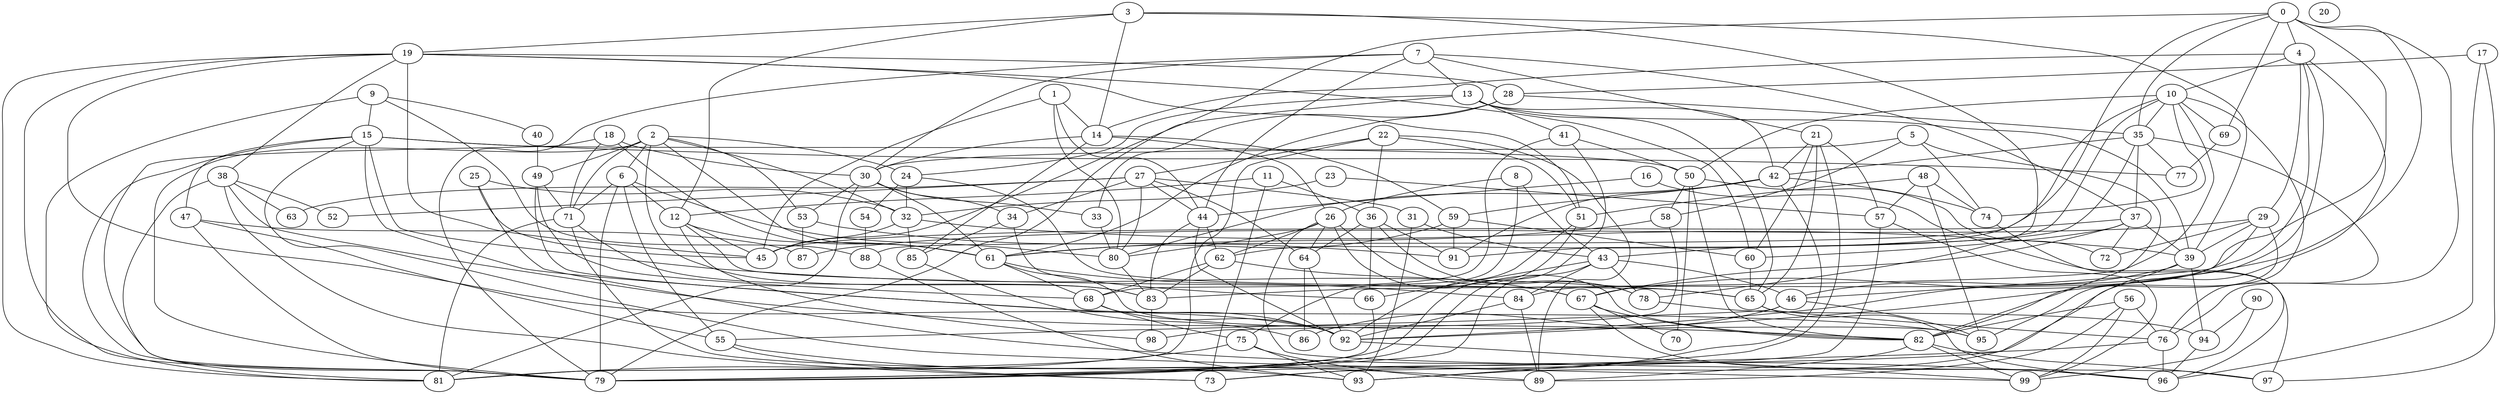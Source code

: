 strict graph "gnp_random_graph(100,0.06)" {
0;
1;
2;
3;
4;
5;
6;
7;
8;
9;
10;
11;
12;
13;
14;
15;
16;
17;
18;
19;
20;
21;
22;
23;
24;
25;
26;
27;
28;
29;
30;
31;
32;
33;
34;
35;
36;
37;
38;
39;
40;
41;
42;
43;
44;
45;
46;
47;
48;
49;
50;
51;
52;
53;
54;
55;
56;
57;
58;
59;
60;
61;
62;
63;
64;
65;
66;
67;
68;
69;
70;
71;
72;
73;
74;
75;
76;
77;
78;
79;
80;
81;
82;
83;
84;
85;
86;
87;
88;
89;
90;
91;
92;
93;
94;
95;
96;
97;
98;
99;
0 -- 67  [is_available=True, prob="0.886565337018"];
0 -- 4  [is_available=True, prob="0.847316147172"];
0 -- 69  [is_available=True, prob="0.64292751242"];
0 -- 76  [is_available=True, prob="0.569632688802"];
0 -- 45  [is_available=True, prob="0.689371782625"];
0 -- 35  [is_available=True, prob="1.0"];
0 -- 84  [is_available=True, prob="0.704945969504"];
0 -- 62  [is_available=True, prob="1.0"];
1 -- 80  [is_available=True, prob="0.724361801833"];
1 -- 44  [is_available=True, prob="0.597943084309"];
1 -- 45  [is_available=True, prob="0.244057298064"];
1 -- 14  [is_available=True, prob="0.452737420395"];
2 -- 32  [is_available=True, prob="0.167663215856"];
2 -- 6  [is_available=True, prob="0.2539412639"];
2 -- 71  [is_available=True, prob="0.626655144188"];
2 -- 79  [is_available=True, prob="0.183447736706"];
2 -- 49  [is_available=True, prob="0.00620744054667"];
2 -- 83  [is_available=True, prob="0.770005546494"];
2 -- 53  [is_available=True, prob="1.0"];
2 -- 24  [is_available=True, prob="0.015975371046"];
2 -- 61  [is_available=True, prob="0.265613539767"];
3 -- 19  [is_available=True, prob="0.153444590529"];
3 -- 12  [is_available=True, prob="0.802560091239"];
3 -- 78  [is_available=True, prob="0.806659006609"];
3 -- 14  [is_available=True, prob="0.165394857076"];
3 -- 39  [is_available=True, prob="0.412472797174"];
4 -- 10  [is_available=True, prob="1.0"];
4 -- 46  [is_available=True, prob="1.0"];
4 -- 81  [is_available=True, prob="0.341613875914"];
4 -- 14  [is_available=True, prob="0.485214427915"];
4 -- 92  [is_available=True, prob="1.0"];
4 -- 29  [is_available=True, prob="1.0"];
5 -- 58  [is_available=True, prob="1.0"];
5 -- 82  [is_available=True, prob="1.0"];
5 -- 74  [is_available=True, prob="0.693711782945"];
5 -- 30  [is_available=True, prob="0.793724260457"];
6 -- 71  [is_available=True, prob="1.0"];
6 -- 12  [is_available=True, prob="0.237365029865"];
6 -- 79  [is_available=True, prob="0.291954552371"];
6 -- 80  [is_available=True, prob="1.0"];
6 -- 55  [is_available=True, prob="0.174732877805"];
7 -- 37  [is_available=True, prob="1.0"];
7 -- 44  [is_available=True, prob="0.10622361892"];
7 -- 13  [is_available=True, prob="0.380975717033"];
7 -- 79  [is_available=True, prob="0.349675894508"];
7 -- 21  [is_available=True, prob="0.696155961213"];
7 -- 30  [is_available=True, prob="1.0"];
8 -- 75  [is_available=True, prob="0.134366781475"];
8 -- 26  [is_available=True, prob="0.308208379591"];
8 -- 43  [is_available=True, prob="0.619587960544"];
9 -- 40  [is_available=True, prob="1.0"];
9 -- 81  [is_available=True, prob="1.0"];
9 -- 88  [is_available=True, prob="0.196170694997"];
9 -- 15  [is_available=True, prob="0.717604448724"];
10 -- 35  [is_available=True, prob="0.108623335417"];
10 -- 69  [is_available=True, prob="1.0"];
10 -- 74  [is_available=True, prob="0.833134756766"];
10 -- 50  [is_available=True, prob="0.538524309244"];
10 -- 83  [is_available=True, prob="0.987123553995"];
10 -- 88  [is_available=True, prob="0.974837404627"];
10 -- 91  [is_available=True, prob="0.698028242785"];
10 -- 95  [is_available=True, prob="0.39368008494"];
11 -- 36  [is_available=True, prob="0.236888671204"];
11 -- 12  [is_available=True, prob="0.254997550025"];
11 -- 73  [is_available=True, prob="0.685916641336"];
12 -- 65  [is_available=True, prob="0.604357029062"];
12 -- 98  [is_available=True, prob="0.072616765216"];
12 -- 45  [is_available=True, prob="1.0"];
12 -- 61  [is_available=True, prob="0.876255493068"];
13 -- 65  [is_available=True, prob="0.737933217198"];
13 -- 39  [is_available=True, prob="0.366048807522"];
13 -- 41  [is_available=True, prob="1.0"];
13 -- 42  [is_available=True, prob="0.846746443535"];
13 -- 79  [is_available=True, prob="0.0341648390977"];
13 -- 24  [is_available=True, prob="1.0"];
14 -- 85  [is_available=True, prob="1.0"];
14 -- 26  [is_available=True, prob="1.0"];
14 -- 59  [is_available=True, prob="1.0"];
14 -- 30  [is_available=True, prob="0.291152318542"];
15 -- 65  [is_available=True, prob="1.0"];
15 -- 99  [is_available=True, prob="1.0"];
15 -- 77  [is_available=True, prob="0.115680004658"];
15 -- 79  [is_available=True, prob="0.375222613856"];
15 -- 50  [is_available=True, prob="0.362471192573"];
15 -- 47  [is_available=True, prob="0.784103513419"];
15 -- 95  [is_available=True, prob="0.0176628296857"];
16 -- 97  [is_available=True, prob="0.673313928974"];
16 -- 44  [is_available=True, prob="0.367164288903"];
17 -- 96  [is_available=True, prob="0.306471015337"];
17 -- 97  [is_available=True, prob="0.591515620539"];
17 -- 28  [is_available=True, prob="0.735041875209"];
18 -- 79  [is_available=True, prob="0.358309176459"];
18 -- 61  [is_available=True, prob="0.522377492855"];
18 -- 30  [is_available=True, prob="0.930617030463"];
18 -- 71  [is_available=True, prob="0.234672580903"];
19 -- 38  [is_available=True, prob="0.414189696241"];
19 -- 60  [is_available=True, prob="0.868433400781"];
19 -- 45  [is_available=True, prob="0.401350260317"];
19 -- 79  [is_available=True, prob="0.854381806083"];
19 -- 92  [is_available=True, prob="0.641577869983"];
19 -- 81  [is_available=True, prob="0.533642590416"];
19 -- 51  [is_available=True, prob="1.0"];
19 -- 28  [is_available=True, prob="0.728421005178"];
21 -- 65  [is_available=True, prob="0.68131352905"];
21 -- 42  [is_available=True, prob="1.0"];
21 -- 57  [is_available=True, prob="0.457652446955"];
21 -- 60  [is_available=True, prob="1.0"];
21 -- 93  [is_available=True, prob="0.013963001865"];
22 -- 51  [is_available=True, prob="0.788606542313"];
22 -- 27  [is_available=True, prob="0.42413921291"];
22 -- 36  [is_available=True, prob="1.0"];
22 -- 89  [is_available=True, prob="1.0"];
22 -- 81  [is_available=True, prob="1.0"];
23 -- 32  [is_available=True, prob="0.466898685165"];
23 -- 57  [is_available=True, prob="0.548181565493"];
24 -- 32  [is_available=True, prob="0.701503512994"];
24 -- 67  [is_available=True, prob="0.812283888554"];
24 -- 54  [is_available=True, prob="0.681757621648"];
25 -- 32  [is_available=True, prob="0.329905774993"];
25 -- 96  [is_available=True, prob="1.0"];
25 -- 45  [is_available=True, prob="0.396143954235"];
26 -- 64  [is_available=True, prob="0.697140355415"];
26 -- 97  [is_available=True, prob="0.5280188309"];
26 -- 78  [is_available=True, prob="0.276860878362"];
26 -- 80  [is_available=True, prob="0.671576935183"];
26 -- 82  [is_available=True, prob="0.370212169091"];
26 -- 62  [is_available=True, prob="1.0"];
27 -- 64  [is_available=True, prob="0.0318263514208"];
27 -- 34  [is_available=True, prob="0.719103648758"];
27 -- 44  [is_available=True, prob="1.0"];
27 -- 80  [is_available=True, prob="0.630893477772"];
27 -- 52  [is_available=True, prob="1.0"];
27 -- 31  [is_available=True, prob="0.397609739986"];
27 -- 63  [is_available=True, prob="0.815590196918"];
28 -- 61  [is_available=True, prob="0.863645260564"];
28 -- 35  [is_available=True, prob="1.0"];
28 -- 33  [is_available=True, prob="1.0"];
29 -- 39  [is_available=True, prob="0.0470015832167"];
29 -- 72  [is_available=True, prob="1.0"];
29 -- 82  [is_available=True, prob="0.730559592936"];
29 -- 87  [is_available=True, prob="1.0"];
29 -- 92  [is_available=True, prob="0.181005246033"];
30 -- 33  [is_available=True, prob="0.0494354732129"];
30 -- 34  [is_available=True, prob="0.211605878168"];
30 -- 81  [is_available=True, prob="0.0900349782354"];
30 -- 53  [is_available=True, prob="0.357853056648"];
30 -- 61  [is_available=True, prob="0.301947118447"];
31 -- 43  [is_available=True, prob="0.988917865656"];
31 -- 93  [is_available=True, prob="0.178532956331"];
32 -- 39  [is_available=True, prob="0.928125318501"];
32 -- 45  [is_available=True, prob="0.934931065874"];
32 -- 85  [is_available=True, prob="1.0"];
33 -- 80  [is_available=True, prob="0.5048094038"];
34 -- 66  [is_available=True, prob="1.0"];
34 -- 85  [is_available=True, prob="1.0"];
35 -- 37  [is_available=True, prob="0.717510031171"];
35 -- 43  [is_available=True, prob="0.985281752841"];
35 -- 76  [is_available=True, prob="0.970182495621"];
35 -- 77  [is_available=True, prob="0.209576610681"];
35 -- 42  [is_available=True, prob="0.969252540619"];
36 -- 64  [is_available=True, prob="0.771476216042"];
36 -- 66  [is_available=True, prob="0.321086383714"];
36 -- 78  [is_available=True, prob="0.445551600619"];
36 -- 91  [is_available=True, prob="0.829741743311"];
37 -- 67  [is_available=True, prob="0.215285211098"];
37 -- 39  [is_available=True, prob="1.0"];
37 -- 72  [is_available=True, prob="0.966706666367"];
37 -- 45  [is_available=True, prob="1.0"];
37 -- 60  [is_available=True, prob="0.0850794607395"];
38 -- 73  [is_available=True, prob="1.0"];
38 -- 81  [is_available=True, prob="0.383371598583"];
38 -- 82  [is_available=True, prob="0.633461602722"];
38 -- 52  [is_available=True, prob="0.117143428745"];
38 -- 63  [is_available=True, prob="0.238671632446"];
39 -- 46  [is_available=True, prob="0.0788359662429"];
39 -- 93  [is_available=True, prob="0.67568911097"];
39 -- 94  [is_available=True, prob="0.780959530157"];
40 -- 49  [is_available=True, prob="0.0302659853875"];
41 -- 50  [is_available=True, prob="0.738357263748"];
41 -- 68  [is_available=True, prob="0.000808503458405"];
41 -- 79  [is_available=True, prob="0.893726102373"];
42 -- 73  [is_available=True, prob="0.654963038773"];
42 -- 74  [is_available=True, prob="0.324083769905"];
42 -- 80  [is_available=True, prob="0.608813972337"];
42 -- 91  [is_available=True, prob="0.990440041094"];
42 -- 59  [is_available=True, prob="0.202171708274"];
43 -- 66  [is_available=True, prob="0.144663695397"];
43 -- 78  [is_available=True, prob="0.217597394772"];
43 -- 79  [is_available=True, prob="0.266863362373"];
43 -- 84  [is_available=True, prob="0.566976711572"];
43 -- 46  [is_available=True, prob="0.877920638883"];
44 -- 83  [is_available=True, prob="0.845397855188"];
44 -- 92  [is_available=True, prob="0.98562392151"];
44 -- 62  [is_available=True, prob="0.566054443222"];
46 -- 86  [is_available=True, prob="1.0"];
46 -- 55  [is_available=True, prob="1.0"];
46 -- 95  [is_available=True, prob="0.805131358937"];
47 -- 87  [is_available=True, prob="0.0271567801523"];
47 -- 79  [is_available=True, prob="0.765180336984"];
47 -- 55  [is_available=True, prob="0.473001793863"];
48 -- 57  [is_available=True, prob="1.0"];
48 -- 74  [is_available=True, prob="0.345228195258"];
48 -- 51  [is_available=True, prob="0.768658865943"];
48 -- 95  [is_available=True, prob="0.854678042775"];
49 -- 92  [is_available=True, prob="0.0608583333902"];
49 -- 68  [is_available=True, prob="1.0"];
49 -- 71  [is_available=True, prob="0.840300194493"];
50 -- 70  [is_available=True, prob="1.0"];
50 -- 72  [is_available=True, prob="1.0"];
50 -- 82  [is_available=True, prob="0.640015863258"];
50 -- 58  [is_available=True, prob="0.672500134105"];
51 -- 92  [is_available=True, prob="0.60791687945"];
51 -- 79  [is_available=True, prob="0.786242286429"];
53 -- 91  [is_available=True, prob="0.956211489316"];
53 -- 87  [is_available=True, prob="0.56067153299"];
54 -- 88  [is_available=True, prob="0.0793751983864"];
55 -- 73  [is_available=True, prob="1.0"];
55 -- 89  [is_available=True, prob="0.561744698955"];
56 -- 89  [is_available=True, prob="1.0"];
56 -- 82  [is_available=True, prob="1.0"];
56 -- 99  [is_available=True, prob="0.846821657716"];
56 -- 76  [is_available=True, prob="0.56722994279"];
57 -- 73  [is_available=True, prob="0.639001157045"];
57 -- 99  [is_available=True, prob="0.860520311518"];
58 -- 98  [is_available=True, prob="0.350326164575"];
58 -- 61  [is_available=True, prob="0.748806337121"];
59 -- 91  [is_available=True, prob="0.534553847344"];
59 -- 60  [is_available=True, prob="0.474271266549"];
59 -- 61  [is_available=True, prob="0.430507743307"];
60 -- 65  [is_available=True, prob="1.0"];
61 -- 68  [is_available=True, prob="1.0"];
61 -- 84  [is_available=True, prob="0.223507134146"];
61 -- 95  [is_available=True, prob="0.509574692327"];
62 -- 67  [is_available=True, prob="1.0"];
62 -- 68  [is_available=True, prob="0.274960454734"];
62 -- 83  [is_available=True, prob="1.0"];
64 -- 92  [is_available=True, prob="0.32943193967"];
64 -- 86  [is_available=True, prob="1.0"];
65 -- 96  [is_available=True, prob="0.731031125777"];
65 -- 76  [is_available=True, prob="1.0"];
66 -- 79  [is_available=True, prob="1.0"];
67 -- 96  [is_available=True, prob="0.0626695789252"];
67 -- 70  [is_available=True, prob="1.0"];
67 -- 82  [is_available=True, prob="0.83619373918"];
68 -- 75  [is_available=True, prob="0.413257491477"];
68 -- 92  [is_available=True, prob="0.766054333789"];
69 -- 77  [is_available=True, prob="0.145333060268"];
71 -- 81  [is_available=True, prob="0.633341351577"];
71 -- 83  [is_available=True, prob="0.676491525502"];
71 -- 93  [is_available=True, prob="0.968201433361"];
74 -- 96  [is_available=True, prob="0.871215060117"];
75 -- 81  [is_available=True, prob="1.0"];
75 -- 93  [is_available=True, prob="0.27933050474"];
75 -- 89  [is_available=True, prob="0.792296808518"];
76 -- 96  [is_available=True, prob="0.650095534014"];
76 -- 79  [is_available=True, prob="0.630871491323"];
78 -- 94  [is_available=True, prob="0.271960827932"];
80 -- 83  [is_available=True, prob="0.667916639346"];
82 -- 97  [is_available=True, prob="0.927195354283"];
82 -- 99  [is_available=True, prob="0.165569365087"];
82 -- 89  [is_available=True, prob="0.474151141401"];
83 -- 98  [is_available=True, prob="0.771074426173"];
84 -- 89  [is_available=True, prob="1.0"];
84 -- 92  [is_available=True, prob="1.0"];
85 -- 86  [is_available=True, prob="0.652161110971"];
88 -- 93  [is_available=True, prob="0.968791776227"];
90 -- 99  [is_available=True, prob="0.511486323948"];
90 -- 94  [is_available=True, prob="0.552139795089"];
92 -- 99  [is_available=True, prob="0.345693286456"];
94 -- 96  [is_available=True, prob="0.9886123193"];
}
